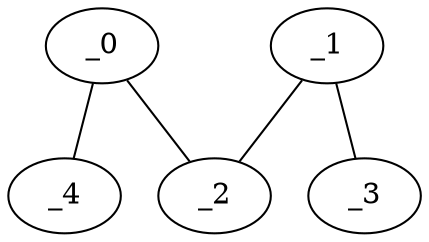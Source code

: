 graph XP1_0140 {
	_0	 [x="2.5",
		y="2.99"];
	_2	 [x="0.365505",
		y="0.925383"];
	_0 -- _2;
	_4	 [x="0.0981755",
		y="1.28327"];
	_0 -- _4;
	_1	 [x="0.508262",
		y="3.00149"];
	_1 -- _2;
	_3	 [x="2.88449",
		y="0.682613"];
	_1 -- _3;
}
